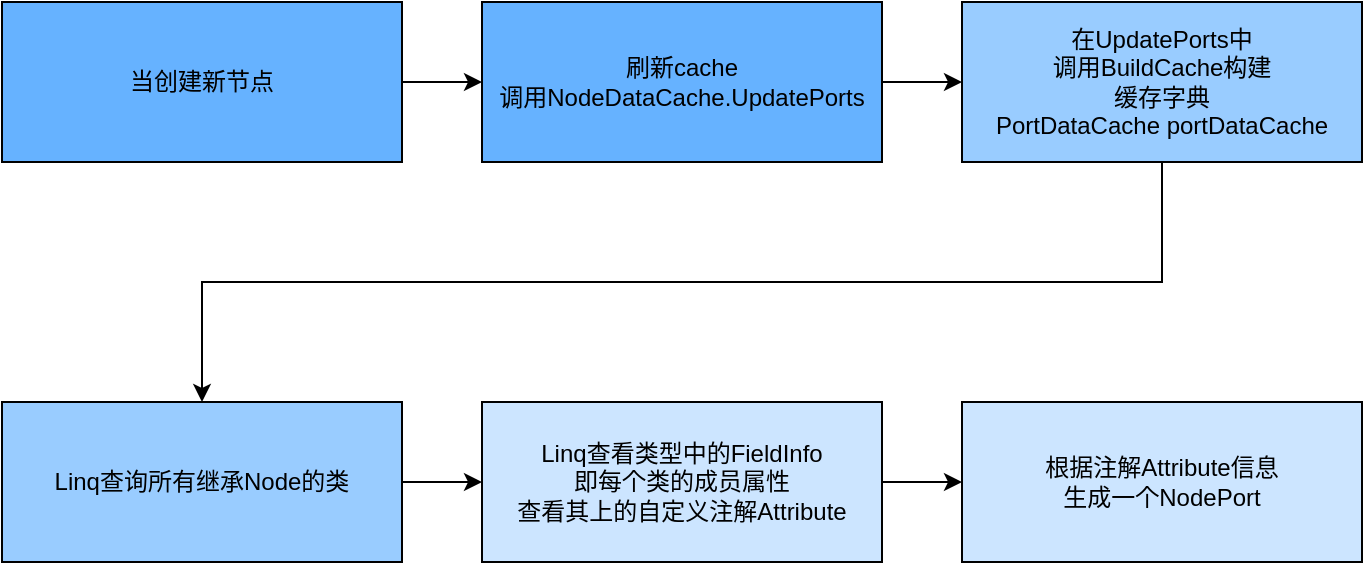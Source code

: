 <mxfile version="16.0.2" type="device"><diagram name="第 1 页" id="3Nx-gxDfZEEctxHvufnd"><mxGraphModel dx="1422" dy="865" grid="1" gridSize="10" guides="1" tooltips="1" connect="1" arrows="1" fold="1" page="1" pageScale="1" pageWidth="827" pageHeight="1169" math="0" shadow="0"><root><mxCell id="0"/><mxCell id="1" parent="0"/><mxCell id="IjXkkvEBhCJY3iv9QgVu-3" style="edgeStyle=orthogonalEdgeStyle;rounded=0;orthogonalLoop=1;jettySize=auto;html=1;" parent="1" source="IjXkkvEBhCJY3iv9QgVu-1" target="IjXkkvEBhCJY3iv9QgVu-2" edge="1"><mxGeometry relative="1" as="geometry"/></mxCell><mxCell id="IjXkkvEBhCJY3iv9QgVu-1" value="当创建新节点" style="rounded=0;whiteSpace=wrap;html=1;fillColor=#66B2FF;gradientColor=none;" parent="1" vertex="1"><mxGeometry x="40" y="240" width="200" height="80" as="geometry"/></mxCell><mxCell id="IjXkkvEBhCJY3iv9QgVu-5" style="edgeStyle=orthogonalEdgeStyle;rounded=0;orthogonalLoop=1;jettySize=auto;html=1;" parent="1" source="IjXkkvEBhCJY3iv9QgVu-2" target="IjXkkvEBhCJY3iv9QgVu-4" edge="1"><mxGeometry relative="1" as="geometry"/></mxCell><mxCell id="IjXkkvEBhCJY3iv9QgVu-2" value="刷新cache&lt;br&gt;调用NodeDataCache.UpdatePorts" style="rounded=0;whiteSpace=wrap;html=1;fillColor=#66B2FF;" parent="1" vertex="1"><mxGeometry x="280" y="240" width="200" height="80" as="geometry"/></mxCell><mxCell id="IjXkkvEBhCJY3iv9QgVu-10" style="edgeStyle=orthogonalEdgeStyle;rounded=0;orthogonalLoop=1;jettySize=auto;html=1;" parent="1" source="IjXkkvEBhCJY3iv9QgVu-4" target="IjXkkvEBhCJY3iv9QgVu-6" edge="1"><mxGeometry relative="1" as="geometry"><Array as="points"><mxPoint x="620" y="380"/><mxPoint x="140" y="380"/></Array></mxGeometry></mxCell><mxCell id="IjXkkvEBhCJY3iv9QgVu-4" value="在UpdatePorts中&lt;br&gt;调用BuildCache构建&lt;br&gt;缓存字典&lt;br&gt;PortDataCache portDataCache" style="rounded=0;whiteSpace=wrap;html=1;fillColor=#99CCFF;" parent="1" vertex="1"><mxGeometry x="520" y="240" width="200" height="80" as="geometry"/></mxCell><mxCell id="IjXkkvEBhCJY3iv9QgVu-9" style="edgeStyle=orthogonalEdgeStyle;rounded=0;orthogonalLoop=1;jettySize=auto;html=1;" parent="1" source="IjXkkvEBhCJY3iv9QgVu-6" target="IjXkkvEBhCJY3iv9QgVu-8" edge="1"><mxGeometry relative="1" as="geometry"/></mxCell><mxCell id="IjXkkvEBhCJY3iv9QgVu-6" value="Linq查询所有继承Node的类" style="rounded=0;whiteSpace=wrap;html=1;fillColor=#99CCFF;" parent="1" vertex="1"><mxGeometry x="40" y="440" width="200" height="80" as="geometry"/></mxCell><mxCell id="IjXkkvEBhCJY3iv9QgVu-12" style="edgeStyle=orthogonalEdgeStyle;rounded=0;orthogonalLoop=1;jettySize=auto;html=1;" parent="1" source="IjXkkvEBhCJY3iv9QgVu-8" target="IjXkkvEBhCJY3iv9QgVu-11" edge="1"><mxGeometry relative="1" as="geometry"/></mxCell><mxCell id="IjXkkvEBhCJY3iv9QgVu-8" value="Linq查看类型中的FieldInfo&lt;br&gt;即每个类的成员属性&lt;br&gt;查看其上的自定义注解Attribute" style="rounded=0;whiteSpace=wrap;html=1;fillColor=#CCE5FF;" parent="1" vertex="1"><mxGeometry x="280" y="440" width="200" height="80" as="geometry"/></mxCell><mxCell id="IjXkkvEBhCJY3iv9QgVu-11" value="根据注解Attribute信息&lt;br&gt;生成一个NodePort" style="rounded=0;whiteSpace=wrap;html=1;fillColor=#CCE5FF;" parent="1" vertex="1"><mxGeometry x="520" y="440" width="200" height="80" as="geometry"/></mxCell></root></mxGraphModel></diagram></mxfile>